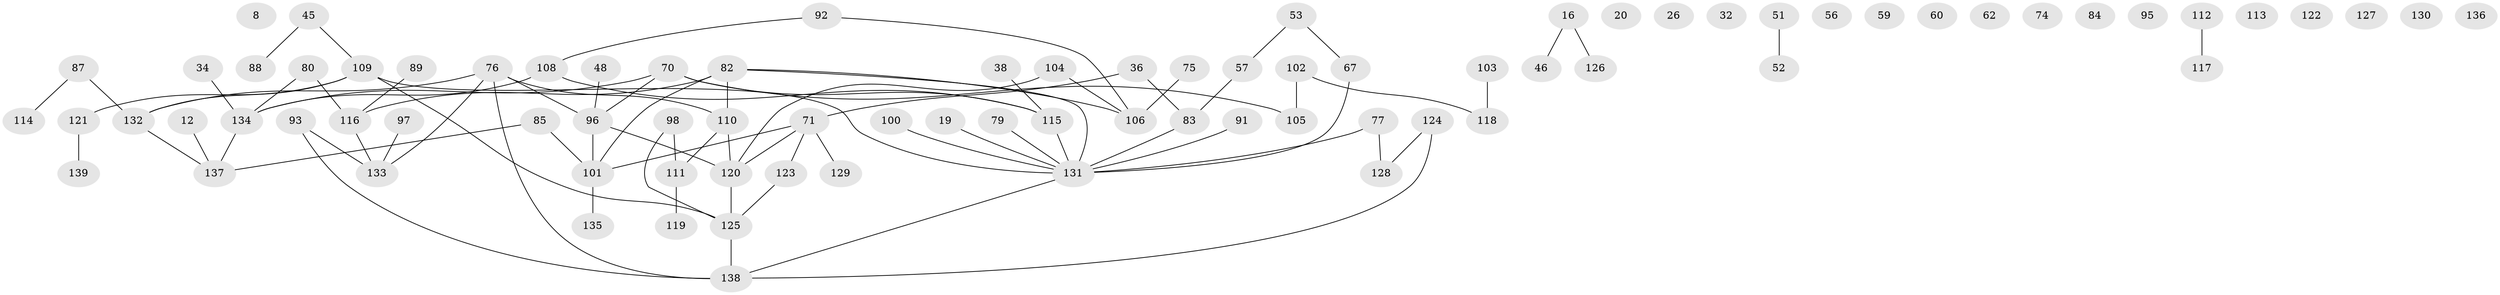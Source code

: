 // original degree distribution, {2: 0.2517985611510791, 1: 0.2446043165467626, 3: 0.2446043165467626, 0: 0.11510791366906475, 4: 0.09352517985611511, 6: 0.007194244604316547, 5: 0.04316546762589928}
// Generated by graph-tools (version 1.1) at 2025/42/03/04/25 21:42:25]
// undirected, 83 vertices, 84 edges
graph export_dot {
graph [start="1"]
  node [color=gray90,style=filled];
  8;
  12;
  16;
  19;
  20;
  26;
  32;
  34;
  36 [super="+28"];
  38;
  45;
  46;
  48;
  51;
  52;
  53;
  56;
  57;
  59;
  60;
  62;
  67 [super="+42"];
  70 [super="+47"];
  71 [super="+14"];
  74;
  75;
  76 [super="+65"];
  77;
  79;
  80 [super="+9"];
  82 [super="+37+58+73"];
  83;
  84;
  85;
  87;
  88;
  89;
  91;
  92 [super="+43+41"];
  93 [super="+30"];
  95;
  96 [super="+24+4+81"];
  97;
  98;
  100;
  101 [super="+5+66"];
  102;
  103;
  104;
  105;
  106 [super="+3"];
  108 [super="+63+94"];
  109 [super="+86"];
  110 [super="+10"];
  111 [super="+64+69"];
  112;
  113;
  114;
  115;
  116 [super="+23+21"];
  117;
  118;
  119;
  120 [super="+31+22+1+25+107"];
  121 [super="+50"];
  122;
  123;
  124;
  125 [super="+44+78"];
  126;
  127;
  128;
  129;
  130;
  131 [super="+55+99"];
  132;
  133;
  134 [super="+33+39"];
  135;
  136;
  137 [super="+7"];
  138 [super="+90"];
  139;
  12 -- 137;
  16 -- 46;
  16 -- 126;
  19 -- 131;
  34 -- 134;
  36 -- 71;
  36 -- 83 [weight=2];
  38 -- 115;
  45 -- 88;
  45 -- 109;
  48 -- 96;
  51 -- 52;
  53 -- 57;
  53 -- 67;
  57 -- 83;
  67 -- 131;
  70 -- 105;
  70 -- 115 [weight=2];
  70 -- 96 [weight=2];
  70 -- 134;
  71 -- 101;
  71 -- 123;
  71 -- 129;
  71 -- 120;
  75 -- 106;
  76 -- 96;
  76 -- 132;
  76 -- 133;
  76 -- 110;
  76 -- 138;
  77 -- 128;
  77 -- 131;
  79 -- 131;
  80 -- 134;
  80 -- 116;
  82 -- 110;
  82 -- 116 [weight=2];
  82 -- 106;
  82 -- 131 [weight=2];
  82 -- 101;
  83 -- 131;
  85 -- 137;
  85 -- 101;
  87 -- 114;
  87 -- 132;
  89 -- 116;
  91 -- 131;
  92 -- 106;
  92 -- 108;
  93 -- 133;
  93 -- 138;
  96 -- 120 [weight=2];
  96 -- 101;
  97 -- 133;
  98 -- 111;
  98 -- 125;
  100 -- 131;
  101 -- 135;
  102 -- 105;
  102 -- 118;
  103 -- 118;
  104 -- 106;
  104 -- 120;
  108 -- 115;
  108 -- 134 [weight=2];
  109 -- 131;
  109 -- 132;
  109 -- 121;
  109 -- 125;
  110 -- 111;
  110 -- 120;
  111 -- 119;
  112 -- 117;
  115 -- 131;
  116 -- 133;
  120 -- 125;
  121 -- 139;
  123 -- 125;
  124 -- 128;
  124 -- 138;
  125 -- 138;
  131 -- 138;
  132 -- 137;
  134 -- 137;
}
